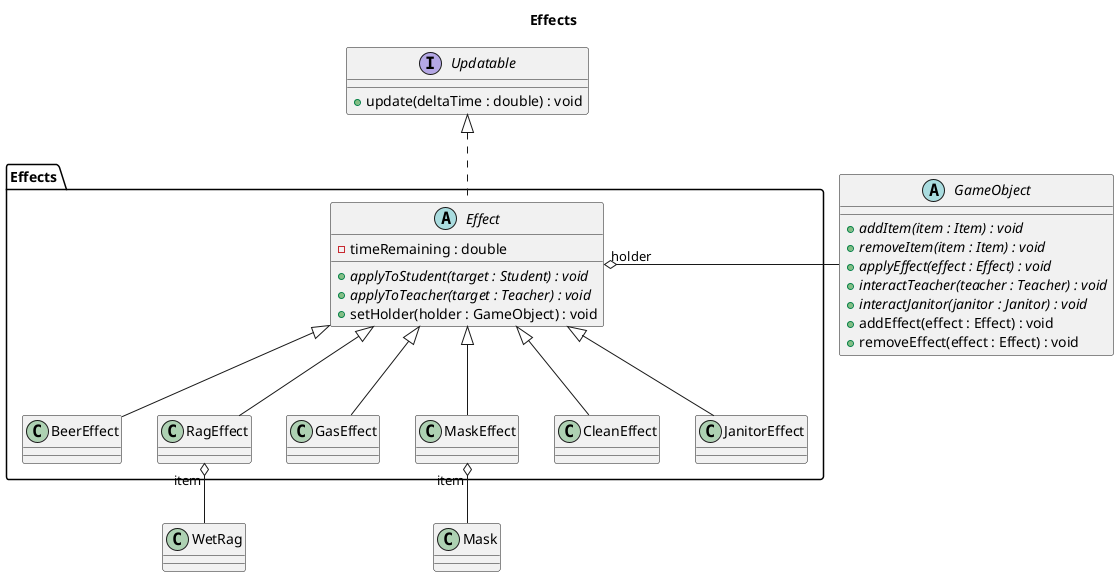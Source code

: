@startuml effects

title Effects
' left to right direction

package Effects {
	abstract Effect {
		- timeRemaining : double
		+ {abstract} applyToStudent(target : Student) : void
		+ {abstract} applyToTeacher(target : Teacher) : void
		+ setHolder(holder : GameObject) : void
	}

	class BeerEffect
	class RagEffect
	class GasEffect
	class MaskEffect
	class CleanEffect
	class JanitorEffect

	together {
		Effect <|-- BeerEffect
		Effect <|-- RagEffect
		Effect <|-- GasEffect
		Effect <|-- MaskEffect
		Effect <|-- CleanEffect
		Effect <|-- JanitorEffect
	}
	
}

interface Updatable {
	+ update(deltaTime : double) : void
}

abstract GameObject {
	+ {abstract} addItem(item : Item) : void
	+ {abstract} removeItem(item : Item) : void
	+ {abstract} applyEffect(effect : Effect) : void
	+ {abstract} interactTeacher(teacher : Teacher) : void
	+ {abstract} interactJanitor(janitor : Janitor) : void
	+ addEffect(effect : Effect) : void
	+ removeEffect(effect : Effect) : void
}

class Mask
class WetRag 

Updatable <|.- Effect

Effect "holder" o- GameObject
MaskEffect "item" o-- Mask
RagEffect "item" o-- WetRag

@enduml